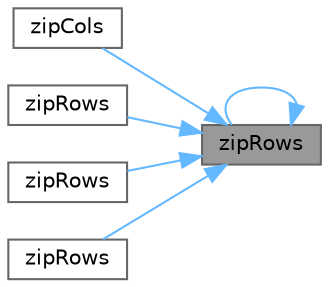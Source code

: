 digraph "zipRows"
{
 // LATEX_PDF_SIZE
  bgcolor="transparent";
  edge [fontname=Helvetica,fontsize=10,labelfontname=Helvetica,labelfontsize=10];
  node [fontname=Helvetica,fontsize=10,shape=box,height=0.2,width=0.4];
  rankdir="RL";
  Node1 [id="Node000001",label="zipRows",height=0.2,width=0.4,color="gray40", fillcolor="grey60", style="filled", fontcolor="black",tooltip=" "];
  Node1 -> Node2 [id="edge1_Node000001_Node000002",dir="back",color="steelblue1",style="solid",tooltip=" "];
  Node2 [id="Node000002",label="zipCols",height=0.2,width=0.4,color="grey40", fillcolor="white", style="filled",URL="$namespaceFoam.html#ae07123a1913770fcff45ea616a434a3d",tooltip=" "];
  Node1 -> Node1 [id="edge2_Node000001_Node000001",dir="back",color="steelblue1",style="solid",tooltip=" "];
  Node1 -> Node3 [id="edge3_Node000001_Node000003",dir="back",color="steelblue1",style="solid",tooltip=" "];
  Node3 [id="Node000003",label="zipRows",height=0.2,width=0.4,color="grey40", fillcolor="white", style="filled",URL="$namespaceFoam.html#a2e6ed784218f71bdecd3c89a4d0cc48a",tooltip=" "];
  Node1 -> Node4 [id="edge4_Node000001_Node000004",dir="back",color="steelblue1",style="solid",tooltip=" "];
  Node4 [id="Node000004",label="zipRows",height=0.2,width=0.4,color="grey40", fillcolor="white", style="filled",URL="$namespaceFoam.html#a7190a5dce8dc8bb009cdc8b546557232",tooltip=" "];
  Node1 -> Node5 [id="edge5_Node000001_Node000005",dir="back",color="steelblue1",style="solid",tooltip=" "];
  Node5 [id="Node000005",label="zipRows",height=0.2,width=0.4,color="grey40", fillcolor="white", style="filled",URL="$namespaceFoam.html#abd354733220a744f4fe2954c5f7947e3",tooltip=" "];
}
